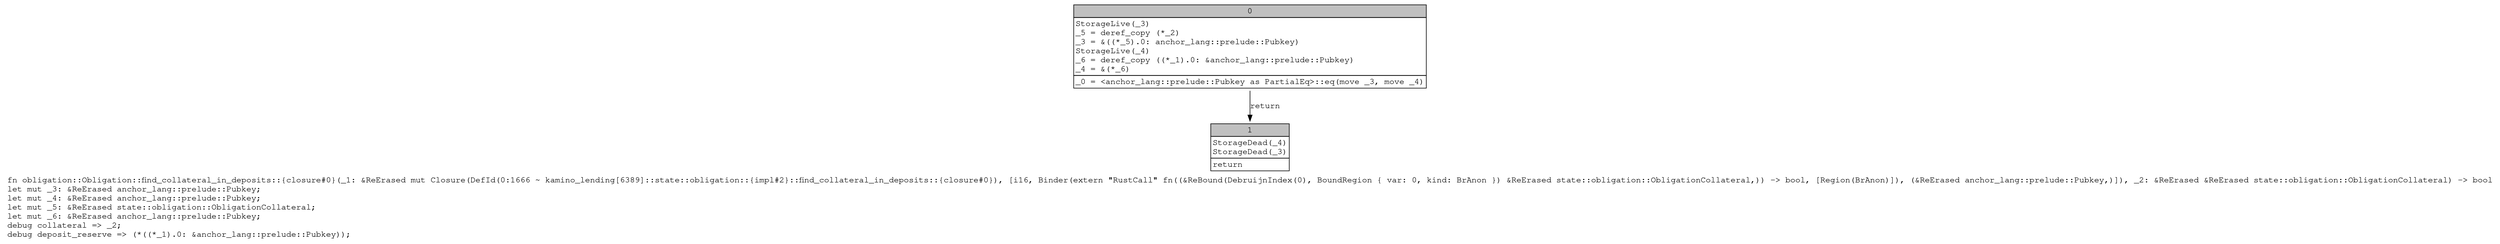 digraph Mir_0_1666 {
    graph [fontname="Courier, monospace"];
    node [fontname="Courier, monospace"];
    edge [fontname="Courier, monospace"];
    label=<fn obligation::Obligation::find_collateral_in_deposits::{closure#0}(_1: &amp;ReErased mut Closure(DefId(0:1666 ~ kamino_lending[6389]::state::obligation::{impl#2}::find_collateral_in_deposits::{closure#0}), [i16, Binder(extern &quot;RustCall&quot; fn((&amp;ReBound(DebruijnIndex(0), BoundRegion { var: 0, kind: BrAnon }) &amp;ReErased state::obligation::ObligationCollateral,)) -&gt; bool, [Region(BrAnon)]), (&amp;ReErased anchor_lang::prelude::Pubkey,)]), _2: &amp;ReErased &amp;ReErased state::obligation::ObligationCollateral) -&gt; bool<br align="left"/>let mut _3: &amp;ReErased anchor_lang::prelude::Pubkey;<br align="left"/>let mut _4: &amp;ReErased anchor_lang::prelude::Pubkey;<br align="left"/>let mut _5: &amp;ReErased state::obligation::ObligationCollateral;<br align="left"/>let mut _6: &amp;ReErased anchor_lang::prelude::Pubkey;<br align="left"/>debug collateral =&gt; _2;<br align="left"/>debug deposit_reserve =&gt; (*((*_1).0: &amp;anchor_lang::prelude::Pubkey));<br align="left"/>>;
    bb0__0_1666 [shape="none", label=<<table border="0" cellborder="1" cellspacing="0"><tr><td bgcolor="gray" align="center" colspan="1">0</td></tr><tr><td align="left" balign="left">StorageLive(_3)<br/>_5 = deref_copy (*_2)<br/>_3 = &amp;((*_5).0: anchor_lang::prelude::Pubkey)<br/>StorageLive(_4)<br/>_6 = deref_copy ((*_1).0: &amp;anchor_lang::prelude::Pubkey)<br/>_4 = &amp;(*_6)<br/></td></tr><tr><td align="left">_0 = &lt;anchor_lang::prelude::Pubkey as PartialEq&gt;::eq(move _3, move _4)</td></tr></table>>];
    bb1__0_1666 [shape="none", label=<<table border="0" cellborder="1" cellspacing="0"><tr><td bgcolor="gray" align="center" colspan="1">1</td></tr><tr><td align="left" balign="left">StorageDead(_4)<br/>StorageDead(_3)<br/></td></tr><tr><td align="left">return</td></tr></table>>];
    bb0__0_1666 -> bb1__0_1666 [label="return"];
}
